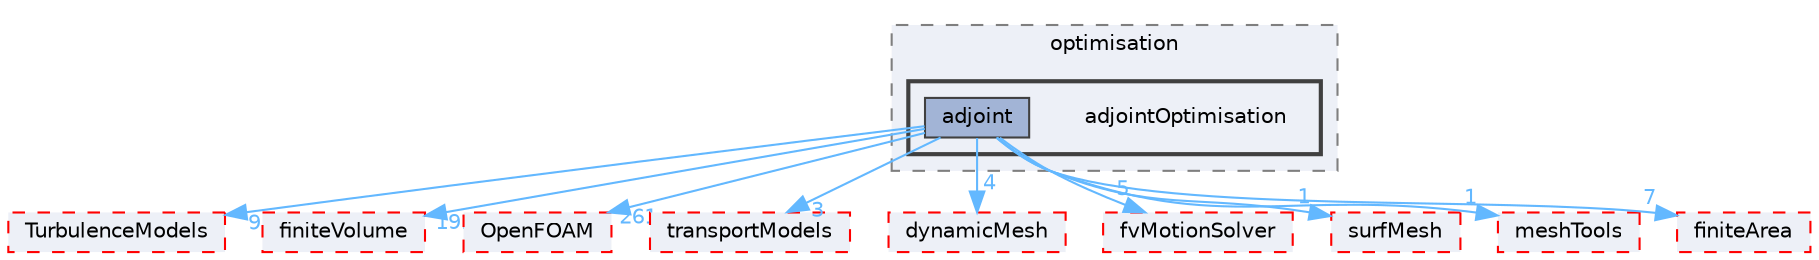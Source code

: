 digraph "src/optimisation/adjointOptimisation"
{
 // LATEX_PDF_SIZE
  bgcolor="transparent";
  edge [fontname=Helvetica,fontsize=10,labelfontname=Helvetica,labelfontsize=10];
  node [fontname=Helvetica,fontsize=10,shape=box,height=0.2,width=0.4];
  compound=true
  subgraph clusterdir_df940598938059c8102df77332c101e5 {
    graph [ bgcolor="#edf0f7", pencolor="grey50", label="optimisation", fontname=Helvetica,fontsize=10 style="filled,dashed", URL="dir_df940598938059c8102df77332c101e5.html",tooltip=""]
  subgraph clusterdir_c0c7e56fc8041791ad4af70bc1e1ba71 {
    graph [ bgcolor="#edf0f7", pencolor="grey25", label="", fontname=Helvetica,fontsize=10 style="filled,bold", URL="dir_c0c7e56fc8041791ad4af70bc1e1ba71.html",tooltip=""]
    dir_c0c7e56fc8041791ad4af70bc1e1ba71 [shape=plaintext, label="adjointOptimisation"];
  dir_ec068ce9daa9333922b6d138eb1e178a [label="adjoint", fillcolor="#a2b4d6", color="grey25", style="filled", URL="dir_ec068ce9daa9333922b6d138eb1e178a.html",tooltip=""];
  }
  }
  dir_1eda626aeac0f0ad2848c36acaa5d501 [label="TurbulenceModels", fillcolor="#edf0f7", color="red", style="filled,dashed", URL="dir_1eda626aeac0f0ad2848c36acaa5d501.html",tooltip=""];
  dir_9bd15774b555cf7259a6fa18f99fe99b [label="finiteVolume", fillcolor="#edf0f7", color="red", style="filled,dashed", URL="dir_9bd15774b555cf7259a6fa18f99fe99b.html",tooltip=""];
  dir_c5473ff19b20e6ec4dfe5c310b3778a8 [label="OpenFOAM", fillcolor="#edf0f7", color="red", style="filled,dashed", URL="dir_c5473ff19b20e6ec4dfe5c310b3778a8.html",tooltip=""];
  dir_9415e59289a6feeb24164dafa70a594f [label="transportModels", fillcolor="#edf0f7", color="red", style="filled,dashed", URL="dir_9415e59289a6feeb24164dafa70a594f.html",tooltip=""];
  dir_63742796c427c97a292c80f7db71da36 [label="dynamicMesh", fillcolor="#edf0f7", color="red", style="filled,dashed", URL="dir_63742796c427c97a292c80f7db71da36.html",tooltip=""];
  dir_f7091aeabaea36e4bb5fe5aa28ecbeff [label="fvMotionSolver", fillcolor="#edf0f7", color="red", style="filled,dashed", URL="dir_f7091aeabaea36e4bb5fe5aa28ecbeff.html",tooltip=""];
  dir_0a88fe22feb23ce5f078a04a1df67721 [label="surfMesh", fillcolor="#edf0f7", color="red", style="filled,dashed", URL="dir_0a88fe22feb23ce5f078a04a1df67721.html",tooltip=""];
  dir_ae30ad0bef50cf391b24c614251bb9fd [label="meshTools", fillcolor="#edf0f7", color="red", style="filled,dashed", URL="dir_ae30ad0bef50cf391b24c614251bb9fd.html",tooltip=""];
  dir_b69a9eadfe761c231b266ce918b218a5 [label="finiteArea", fillcolor="#edf0f7", color="red", style="filled,dashed", URL="dir_b69a9eadfe761c231b266ce918b218a5.html",tooltip=""];
  dir_ec068ce9daa9333922b6d138eb1e178a->dir_9bd15774b555cf7259a6fa18f99fe99b [headlabel="191", labeldistance=1.5 headhref="dir_000031_001387.html" href="dir_000031_001387.html" color="steelblue1" fontcolor="steelblue1"];
  dir_ec068ce9daa9333922b6d138eb1e178a->dir_c5473ff19b20e6ec4dfe5c310b3778a8 [headlabel="261", labeldistance=1.5 headhref="dir_000031_002695.html" href="dir_000031_002695.html" color="steelblue1" fontcolor="steelblue1"];
  dir_ec068ce9daa9333922b6d138eb1e178a->dir_1eda626aeac0f0ad2848c36acaa5d501 [headlabel="9", labeldistance=1.5 headhref="dir_000031_004143.html" href="dir_000031_004143.html" color="steelblue1" fontcolor="steelblue1"];
  dir_ec068ce9daa9333922b6d138eb1e178a->dir_9415e59289a6feeb24164dafa70a594f [headlabel="3", labeldistance=1.5 headhref="dir_000031_004112.html" href="dir_000031_004112.html" color="steelblue1" fontcolor="steelblue1"];
  dir_ec068ce9daa9333922b6d138eb1e178a->dir_63742796c427c97a292c80f7db71da36 [headlabel="4", labeldistance=1.5 headhref="dir_000031_001086.html" href="dir_000031_001086.html" color="steelblue1" fontcolor="steelblue1"];
  dir_ec068ce9daa9333922b6d138eb1e178a->dir_f7091aeabaea36e4bb5fe5aa28ecbeff [headlabel="5", labeldistance=1.5 headhref="dir_000031_001553.html" href="dir_000031_001553.html" color="steelblue1" fontcolor="steelblue1"];
  dir_ec068ce9daa9333922b6d138eb1e178a->dir_0a88fe22feb23ce5f078a04a1df67721 [headlabel="1", labeldistance=1.5 headhref="dir_000031_003891.html" href="dir_000031_003891.html" color="steelblue1" fontcolor="steelblue1"];
  dir_ec068ce9daa9333922b6d138eb1e178a->dir_ae30ad0bef50cf391b24c614251bb9fd [headlabel="1", labeldistance=1.5 headhref="dir_000031_002382.html" href="dir_000031_002382.html" color="steelblue1" fontcolor="steelblue1"];
  dir_ec068ce9daa9333922b6d138eb1e178a->dir_b69a9eadfe761c231b266ce918b218a5 [headlabel="7", labeldistance=1.5 headhref="dir_000031_001385.html" href="dir_000031_001385.html" color="steelblue1" fontcolor="steelblue1"];
}
